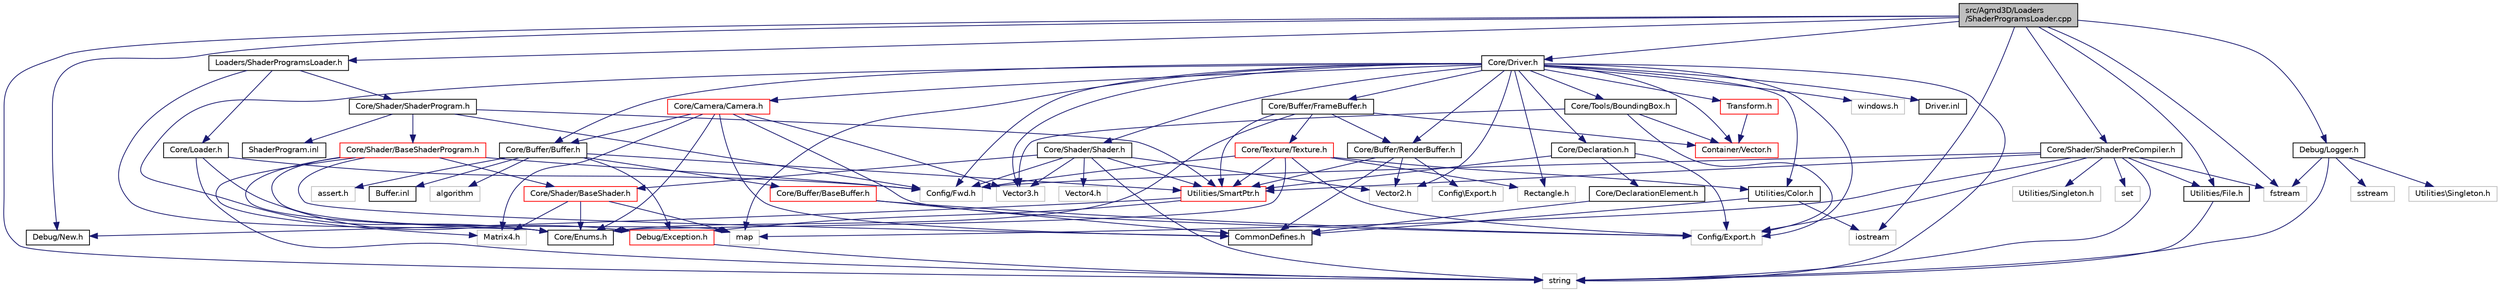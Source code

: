 digraph "src/Agmd3D/Loaders/ShaderProgramsLoader.cpp"
{
  edge [fontname="Helvetica",fontsize="10",labelfontname="Helvetica",labelfontsize="10"];
  node [fontname="Helvetica",fontsize="10",shape=record];
  Node1 [label="src/Agmd3D/Loaders\l/ShaderProgramsLoader.cpp",height=0.2,width=0.4,color="black", fillcolor="grey75", style="filled" fontcolor="black"];
  Node1 -> Node2 [color="midnightblue",fontsize="10",style="solid"];
  Node2 [label="Loaders/ShaderProgramsLoader.h",height=0.2,width=0.4,color="black", fillcolor="white", style="filled",URL="$_shader_programs_loader_8h.html"];
  Node2 -> Node3 [color="midnightblue",fontsize="10",style="solid"];
  Node3 [label="Core/Loader.h",height=0.2,width=0.4,color="black", fillcolor="white", style="filled",URL="$_loader_8h.html"];
  Node3 -> Node4 [color="midnightblue",fontsize="10",style="solid"];
  Node4 [label="Config/Fwd.h",height=0.2,width=0.4,color="grey75", fillcolor="white", style="filled"];
  Node3 -> Node5 [color="midnightblue",fontsize="10",style="solid"];
  Node5 [label="Debug/Exception.h",height=0.2,width=0.4,color="red", fillcolor="white", style="filled",URL="$_exception_8h.html"];
  Node5 -> Node6 [color="midnightblue",fontsize="10",style="solid"];
  Node6 [label="string",height=0.2,width=0.4,color="grey75", fillcolor="white", style="filled"];
  Node3 -> Node6 [color="midnightblue",fontsize="10",style="solid"];
  Node2 -> Node7 [color="midnightblue",fontsize="10",style="solid"];
  Node7 [label="Core/Shader/ShaderProgram.h",height=0.2,width=0.4,color="black", fillcolor="white", style="filled",URL="$_shader_program_8h.html"];
  Node7 -> Node4 [color="midnightblue",fontsize="10",style="solid"];
  Node7 -> Node8 [color="midnightblue",fontsize="10",style="solid"];
  Node8 [label="Core/Shader/BaseShaderProgram.h",height=0.2,width=0.4,color="red", fillcolor="white", style="filled",URL="$_base_shader_program_8h.html"];
  Node8 -> Node4 [color="midnightblue",fontsize="10",style="solid"];
  Node8 -> Node9 [color="midnightblue",fontsize="10",style="solid"];
  Node9 [label="Core/Enums.h",height=0.2,width=0.4,color="black", fillcolor="white", style="filled",URL="$_enums_8h.html"];
  Node8 -> Node10 [color="midnightblue",fontsize="10",style="solid"];
  Node10 [label="Core/Shader/BaseShader.h",height=0.2,width=0.4,color="red", fillcolor="white", style="filled",URL="$_base_shader_8h.html"];
  Node10 -> Node9 [color="midnightblue",fontsize="10",style="solid"];
  Node10 -> Node11 [color="midnightblue",fontsize="10",style="solid"];
  Node11 [label="Matrix4.h",height=0.2,width=0.4,color="grey75", fillcolor="white", style="filled"];
  Node10 -> Node12 [color="midnightblue",fontsize="10",style="solid"];
  Node12 [label="map",height=0.2,width=0.4,color="grey75", fillcolor="white", style="filled"];
  Node8 -> Node11 [color="midnightblue",fontsize="10",style="solid"];
  Node8 -> Node13 [color="midnightblue",fontsize="10",style="solid"];
  Node13 [label="CommonDefines.h",height=0.2,width=0.4,color="black", fillcolor="white", style="filled",URL="$_common_defines_8h.html"];
  Node8 -> Node12 [color="midnightblue",fontsize="10",style="solid"];
  Node7 -> Node14 [color="midnightblue",fontsize="10",style="solid"];
  Node14 [label="Utilities/SmartPtr.h",height=0.2,width=0.4,color="red", fillcolor="white", style="filled",URL="$_smart_ptr_8h.html"];
  Node14 -> Node5 [color="midnightblue",fontsize="10",style="solid"];
  Node14 -> Node15 [color="midnightblue",fontsize="10",style="solid"];
  Node15 [label="Debug/New.h",height=0.2,width=0.4,color="black", fillcolor="white", style="filled",URL="$_new_8h.html"];
  Node7 -> Node16 [color="midnightblue",fontsize="10",style="solid"];
  Node16 [label="ShaderProgram.inl",height=0.2,width=0.4,color="black", fillcolor="white", style="filled",URL="$_shader_program_8inl.html"];
  Node2 -> Node9 [color="midnightblue",fontsize="10",style="solid"];
  Node1 -> Node17 [color="midnightblue",fontsize="10",style="solid"];
  Node17 [label="Core/Driver.h",height=0.2,width=0.4,color="black", fillcolor="white", style="filled",URL="$_driver_8h.html"];
  Node17 -> Node18 [color="midnightblue",fontsize="10",style="solid"];
  Node18 [label="Utilities/Color.h",height=0.2,width=0.4,color="black", fillcolor="white", style="filled",URL="$_color_8h.html"];
  Node18 -> Node13 [color="midnightblue",fontsize="10",style="solid"];
  Node18 -> Node19 [color="midnightblue",fontsize="10",style="solid"];
  Node19 [label="iostream",height=0.2,width=0.4,color="grey75", fillcolor="white", style="filled"];
  Node17 -> Node20 [color="midnightblue",fontsize="10",style="solid"];
  Node20 [label="Config/Export.h",height=0.2,width=0.4,color="grey75", fillcolor="white", style="filled"];
  Node17 -> Node4 [color="midnightblue",fontsize="10",style="solid"];
  Node17 -> Node21 [color="midnightblue",fontsize="10",style="solid"];
  Node21 [label="Core/Buffer/Buffer.h",height=0.2,width=0.4,color="black", fillcolor="white", style="filled",URL="$_buffer_8h.html"];
  Node21 -> Node22 [color="midnightblue",fontsize="10",style="solid"];
  Node22 [label="Core/Buffer/BaseBuffer.h",height=0.2,width=0.4,color="red", fillcolor="white", style="filled",URL="$_base_buffer_8h.html"];
  Node22 -> Node20 [color="midnightblue",fontsize="10",style="solid"];
  Node22 -> Node13 [color="midnightblue",fontsize="10",style="solid"];
  Node21 -> Node14 [color="midnightblue",fontsize="10",style="solid"];
  Node21 -> Node5 [color="midnightblue",fontsize="10",style="solid"];
  Node21 -> Node23 [color="midnightblue",fontsize="10",style="solid"];
  Node23 [label="algorithm",height=0.2,width=0.4,color="grey75", fillcolor="white", style="filled"];
  Node21 -> Node24 [color="midnightblue",fontsize="10",style="solid"];
  Node24 [label="assert.h",height=0.2,width=0.4,color="grey75", fillcolor="white", style="filled"];
  Node21 -> Node25 [color="midnightblue",fontsize="10",style="solid"];
  Node25 [label="Buffer.inl",height=0.2,width=0.4,color="black", fillcolor="white", style="filled",URL="$_buffer_8inl.html"];
  Node17 -> Node9 [color="midnightblue",fontsize="10",style="solid"];
  Node17 -> Node26 [color="midnightblue",fontsize="10",style="solid"];
  Node26 [label="Core/Shader/Shader.h",height=0.2,width=0.4,color="black", fillcolor="white", style="filled",URL="$_shader_8h.html"];
  Node26 -> Node4 [color="midnightblue",fontsize="10",style="solid"];
  Node26 -> Node10 [color="midnightblue",fontsize="10",style="solid"];
  Node26 -> Node27 [color="midnightblue",fontsize="10",style="solid"];
  Node27 [label="Vector2.h",height=0.2,width=0.4,color="grey75", fillcolor="white", style="filled"];
  Node26 -> Node28 [color="midnightblue",fontsize="10",style="solid"];
  Node28 [label="Vector3.h",height=0.2,width=0.4,color="grey75", fillcolor="white", style="filled"];
  Node26 -> Node29 [color="midnightblue",fontsize="10",style="solid"];
  Node29 [label="Vector4.h",height=0.2,width=0.4,color="grey75", fillcolor="white", style="filled"];
  Node26 -> Node14 [color="midnightblue",fontsize="10",style="solid"];
  Node26 -> Node6 [color="midnightblue",fontsize="10",style="solid"];
  Node17 -> Node30 [color="midnightblue",fontsize="10",style="solid"];
  Node30 [label="Core/Buffer/FrameBuffer.h",height=0.2,width=0.4,color="black", fillcolor="white", style="filled",URL="$_frame_buffer_8h.html"];
  Node30 -> Node31 [color="midnightblue",fontsize="10",style="solid"];
  Node31 [label="Core/Texture/Texture.h",height=0.2,width=0.4,color="red", fillcolor="white", style="filled",URL="$_texture_8h.html"];
  Node31 -> Node4 [color="midnightblue",fontsize="10",style="solid"];
  Node31 -> Node20 [color="midnightblue",fontsize="10",style="solid"];
  Node31 -> Node9 [color="midnightblue",fontsize="10",style="solid"];
  Node31 -> Node32 [color="midnightblue",fontsize="10",style="solid"];
  Node32 [label="Rectangle.h",height=0.2,width=0.4,color="grey75", fillcolor="white", style="filled"];
  Node31 -> Node14 [color="midnightblue",fontsize="10",style="solid"];
  Node31 -> Node18 [color="midnightblue",fontsize="10",style="solid"];
  Node30 -> Node33 [color="midnightblue",fontsize="10",style="solid"];
  Node33 [label="Core/Buffer/RenderBuffer.h",height=0.2,width=0.4,color="black", fillcolor="white", style="filled",URL="$_render_buffer_8h.html"];
  Node33 -> Node34 [color="midnightblue",fontsize="10",style="solid"];
  Node34 [label="Config\\Export.h",height=0.2,width=0.4,color="grey75", fillcolor="white", style="filled"];
  Node33 -> Node27 [color="midnightblue",fontsize="10",style="solid"];
  Node33 -> Node14 [color="midnightblue",fontsize="10",style="solid"];
  Node33 -> Node13 [color="midnightblue",fontsize="10",style="solid"];
  Node30 -> Node9 [color="midnightblue",fontsize="10",style="solid"];
  Node30 -> Node14 [color="midnightblue",fontsize="10",style="solid"];
  Node30 -> Node35 [color="midnightblue",fontsize="10",style="solid"];
  Node35 [label="Container/Vector.h",height=0.2,width=0.4,color="red", fillcolor="white", style="filled",URL="$_vector_8h.html"];
  Node17 -> Node33 [color="midnightblue",fontsize="10",style="solid"];
  Node17 -> Node36 [color="midnightblue",fontsize="10",style="solid"];
  Node36 [label="Core/Declaration.h",height=0.2,width=0.4,color="black", fillcolor="white", style="filled",URL="$_declaration_8h.html"];
  Node36 -> Node20 [color="midnightblue",fontsize="10",style="solid"];
  Node36 -> Node37 [color="midnightblue",fontsize="10",style="solid"];
  Node37 [label="Core/DeclarationElement.h",height=0.2,width=0.4,color="black", fillcolor="white", style="filled",URL="$_declaration_element_8h.html"];
  Node37 -> Node13 [color="midnightblue",fontsize="10",style="solid"];
  Node36 -> Node14 [color="midnightblue",fontsize="10",style="solid"];
  Node17 -> Node38 [color="midnightblue",fontsize="10",style="solid"];
  Node38 [label="Core/Camera/Camera.h",height=0.2,width=0.4,color="red", fillcolor="white", style="filled",URL="$_camera_8h.html"];
  Node38 -> Node20 [color="midnightblue",fontsize="10",style="solid"];
  Node38 -> Node21 [color="midnightblue",fontsize="10",style="solid"];
  Node38 -> Node9 [color="midnightblue",fontsize="10",style="solid"];
  Node38 -> Node28 [color="midnightblue",fontsize="10",style="solid"];
  Node38 -> Node11 [color="midnightblue",fontsize="10",style="solid"];
  Node38 -> Node13 [color="midnightblue",fontsize="10",style="solid"];
  Node17 -> Node39 [color="midnightblue",fontsize="10",style="solid"];
  Node39 [label="Core/Tools/BoundingBox.h",height=0.2,width=0.4,color="black", fillcolor="white", style="filled",URL="$_bounding_box_8h.html"];
  Node39 -> Node28 [color="midnightblue",fontsize="10",style="solid"];
  Node39 -> Node20 [color="midnightblue",fontsize="10",style="solid"];
  Node39 -> Node35 [color="midnightblue",fontsize="10",style="solid"];
  Node17 -> Node27 [color="midnightblue",fontsize="10",style="solid"];
  Node17 -> Node28 [color="midnightblue",fontsize="10",style="solid"];
  Node17 -> Node32 [color="midnightblue",fontsize="10",style="solid"];
  Node17 -> Node40 [color="midnightblue",fontsize="10",style="solid"];
  Node40 [label="Transform.h",height=0.2,width=0.4,color="red", fillcolor="white", style="filled",URL="$_transform_8h.html"];
  Node40 -> Node35 [color="midnightblue",fontsize="10",style="solid"];
  Node17 -> Node6 [color="midnightblue",fontsize="10",style="solid"];
  Node17 -> Node12 [color="midnightblue",fontsize="10",style="solid"];
  Node17 -> Node35 [color="midnightblue",fontsize="10",style="solid"];
  Node17 -> Node41 [color="midnightblue",fontsize="10",style="solid"];
  Node41 [label="windows.h",height=0.2,width=0.4,color="grey75", fillcolor="white", style="filled"];
  Node17 -> Node42 [color="midnightblue",fontsize="10",style="solid"];
  Node42 [label="Driver.inl",height=0.2,width=0.4,color="black", fillcolor="white", style="filled",URL="$_driver_8inl.html"];
  Node1 -> Node15 [color="midnightblue",fontsize="10",style="solid"];
  Node1 -> Node19 [color="midnightblue",fontsize="10",style="solid"];
  Node1 -> Node6 [color="midnightblue",fontsize="10",style="solid"];
  Node1 -> Node43 [color="midnightblue",fontsize="10",style="solid"];
  Node43 [label="fstream",height=0.2,width=0.4,color="grey75", fillcolor="white", style="filled"];
  Node1 -> Node44 [color="midnightblue",fontsize="10",style="solid"];
  Node44 [label="Utilities/File.h",height=0.2,width=0.4,color="black", fillcolor="white", style="filled",URL="$_file_8h.html"];
  Node44 -> Node6 [color="midnightblue",fontsize="10",style="solid"];
  Node1 -> Node45 [color="midnightblue",fontsize="10",style="solid"];
  Node45 [label="Debug/Logger.h",height=0.2,width=0.4,color="black", fillcolor="white", style="filled",URL="$_logger_8h.html"];
  Node45 -> Node46 [color="midnightblue",fontsize="10",style="solid"];
  Node46 [label="sstream",height=0.2,width=0.4,color="grey75", fillcolor="white", style="filled"];
  Node45 -> Node6 [color="midnightblue",fontsize="10",style="solid"];
  Node45 -> Node47 [color="midnightblue",fontsize="10",style="solid"];
  Node47 [label="Utilities\\Singleton.h",height=0.2,width=0.4,color="grey75", fillcolor="white", style="filled"];
  Node45 -> Node43 [color="midnightblue",fontsize="10",style="solid"];
  Node1 -> Node48 [color="midnightblue",fontsize="10",style="solid"];
  Node48 [label="Core/Shader/ShaderPreCompiler.h",height=0.2,width=0.4,color="black", fillcolor="white", style="filled",URL="$_shader_pre_compiler_8h.html"];
  Node48 -> Node4 [color="midnightblue",fontsize="10",style="solid"];
  Node48 -> Node14 [color="midnightblue",fontsize="10",style="solid"];
  Node48 -> Node6 [color="midnightblue",fontsize="10",style="solid"];
  Node48 -> Node43 [color="midnightblue",fontsize="10",style="solid"];
  Node48 -> Node20 [color="midnightblue",fontsize="10",style="solid"];
  Node48 -> Node49 [color="midnightblue",fontsize="10",style="solid"];
  Node49 [label="Utilities/Singleton.h",height=0.2,width=0.4,color="grey75", fillcolor="white", style="filled"];
  Node48 -> Node44 [color="midnightblue",fontsize="10",style="solid"];
  Node48 -> Node50 [color="midnightblue",fontsize="10",style="solid"];
  Node50 [label="set",height=0.2,width=0.4,color="grey75", fillcolor="white", style="filled"];
  Node48 -> Node12 [color="midnightblue",fontsize="10",style="solid"];
}
